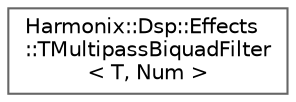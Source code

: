 digraph "Graphical Class Hierarchy"
{
 // INTERACTIVE_SVG=YES
 // LATEX_PDF_SIZE
  bgcolor="transparent";
  edge [fontname=Helvetica,fontsize=10,labelfontname=Helvetica,labelfontsize=10];
  node [fontname=Helvetica,fontsize=10,shape=box,height=0.2,width=0.4];
  rankdir="LR";
  Node0 [id="Node000000",label="Harmonix::Dsp::Effects\l::TMultipassBiquadFilter\l\< T, Num \>",height=0.2,width=0.4,color="grey40", fillcolor="white", style="filled",URL="$d9/d21/classHarmonix_1_1Dsp_1_1Effects_1_1TMultipassBiquadFilter.html",tooltip=" "];
}
